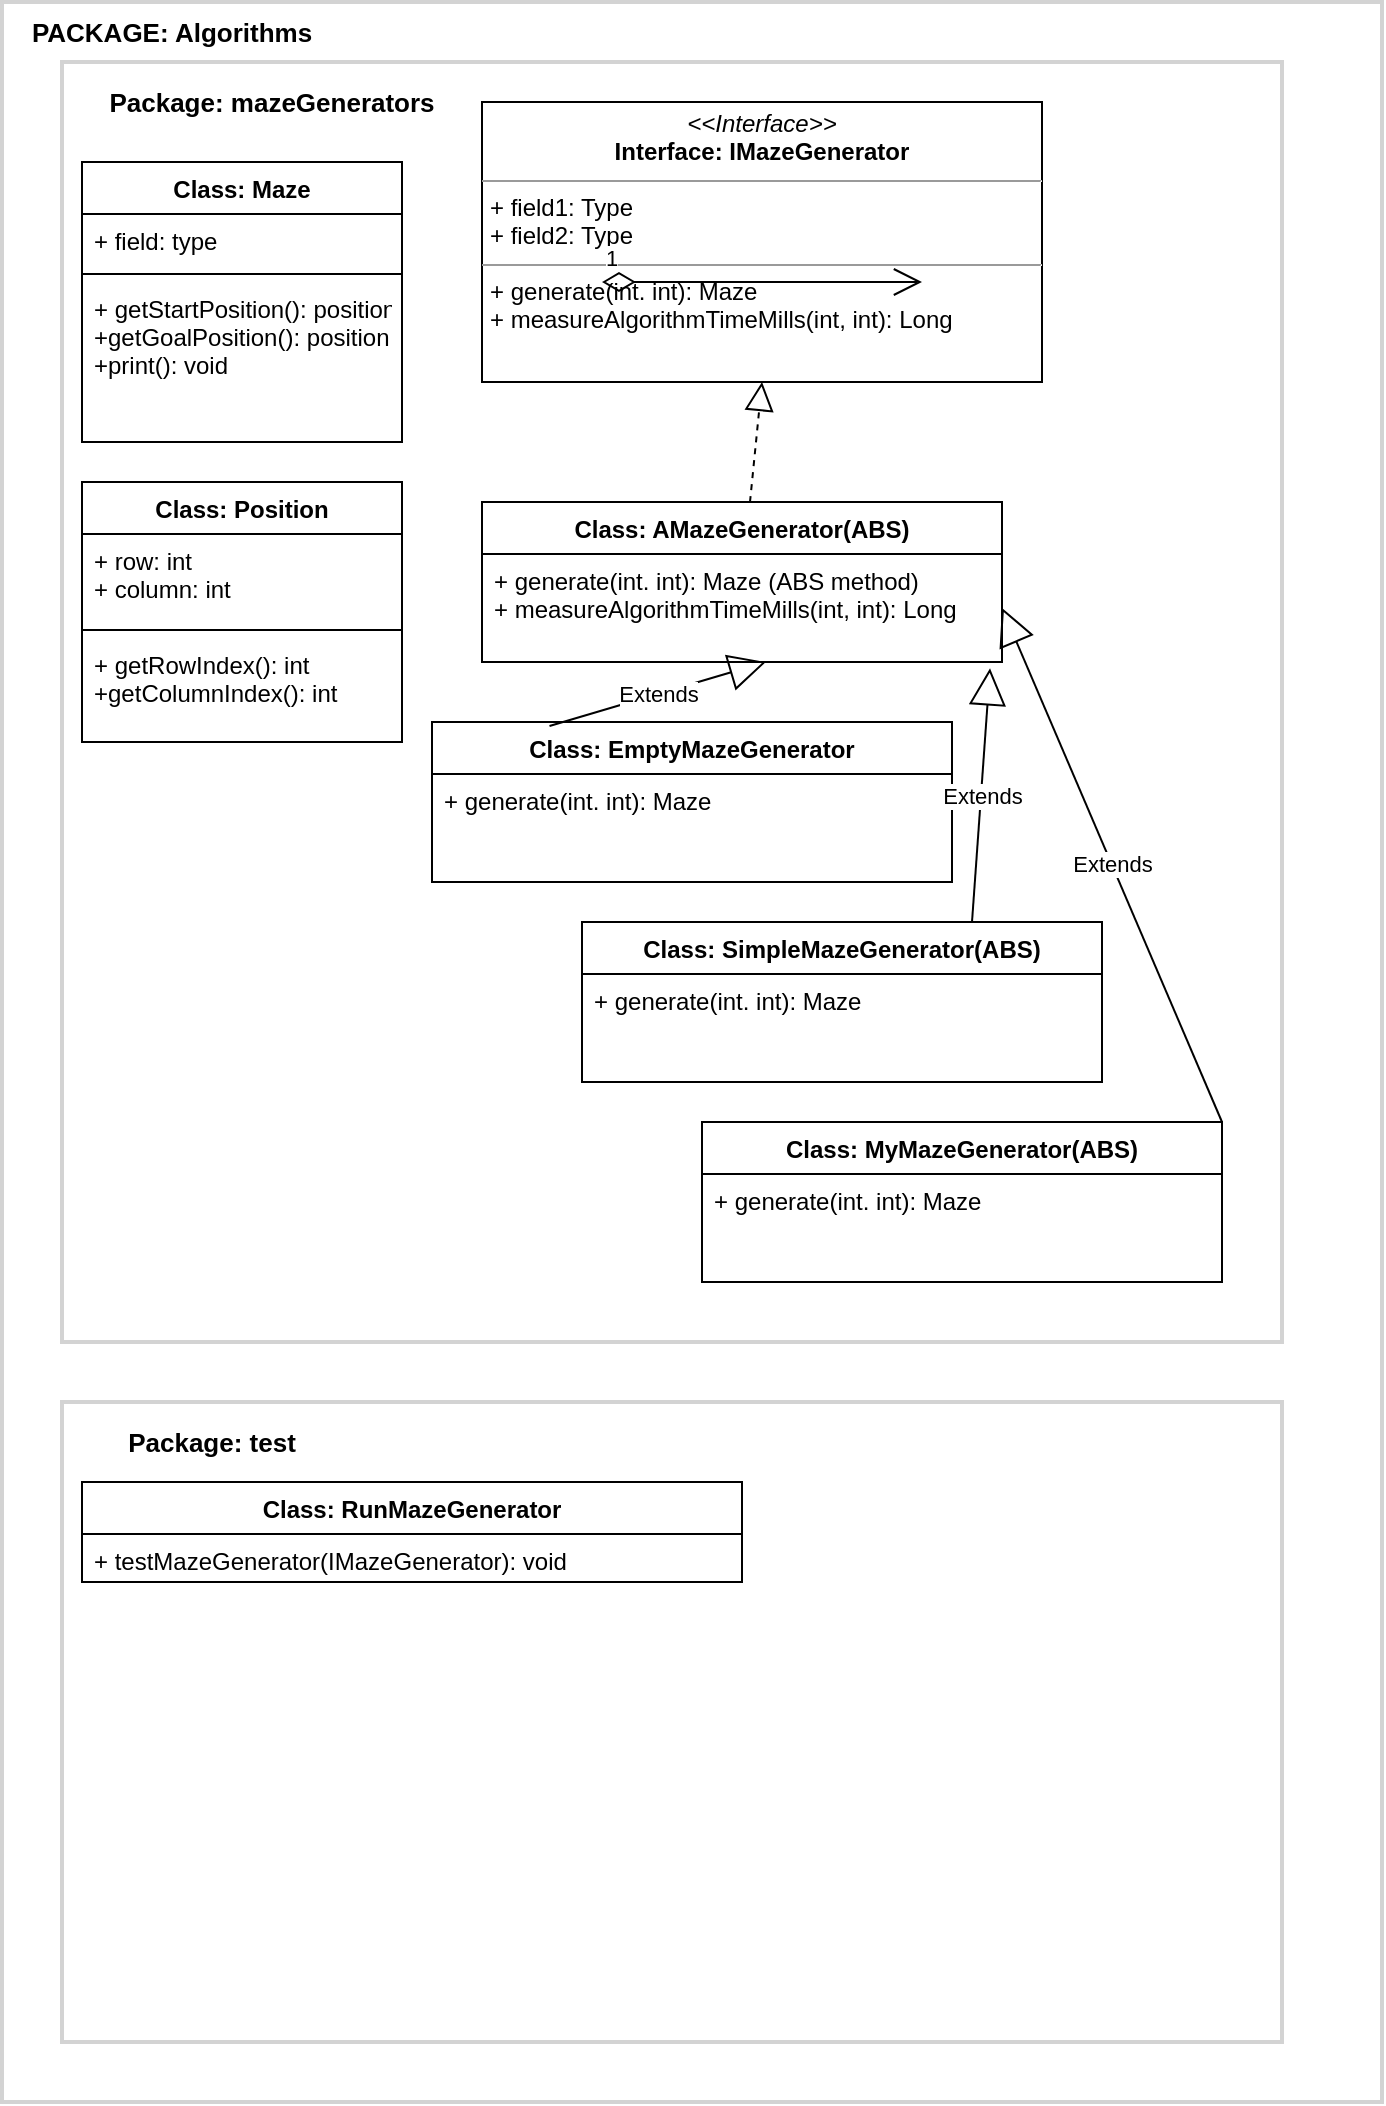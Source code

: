 <mxfile version="14.4.9" type="device"><diagram id="vi3tefytJXgBDJFKQC7g" name="Page-1"><mxGraphModel dx="1038" dy="575" grid="1" gridSize="10" guides="1" tooltips="1" connect="1" arrows="1" fold="1" page="1" pageScale="1" pageWidth="850" pageHeight="1100" math="0" shadow="0"><root><mxCell id="0"/><mxCell id="1" parent="0"/><mxCell id="GFEXbYSgR_w1_Nx1gG4p-3" value="&lt;span style=&quot;color: rgba(0 , 0 , 0 , 0) ; font-family: monospace ; font-size: 0px&quot;&gt;%3CmxGraphModel%3E%3Croot%3E%3CmxCell%20id%3D%220%22%2F%3E%3CmxCell%20id%3D%221%22%20parent%3D%220%22%2F%3E%3CmxCell%20id%3D%222%22%20value%3D%22%22%20style%3D%22rounded%3D0%3BwhiteSpace%3Dwrap%3Bhtml%3D1%3BfillColor%3Dnone%3BstrokeColor%3D%23d3d3d3%3BstrokeWidth%3D2%3B%22%20vertex%3D%221%22%20parent%3D%221%22%3E%3CmxGeometry%20x%3D%2240%22%20y%3D%2220%22%20width%3D%22690%22%20height%3D%22820%22%20as%3D%22geometry%22%2F%3E%3C%2FmxCell%3E%3C%2Froot%3E%3C%2FmxGraphModel%3E&lt;/span&gt;" style="rounded=0;whiteSpace=wrap;html=1;fillColor=none;strokeColor=#d3d3d3;strokeWidth=2;" vertex="1" parent="1"><mxGeometry x="40" y="20" width="690" height="1050" as="geometry"/></mxCell><mxCell id="GFEXbYSgR_w1_Nx1gG4p-4" value="&lt;b&gt;&lt;font style=&quot;font-size: 13px&quot;&gt;PACKAGE: Algorithms&lt;/font&gt;&lt;/b&gt;" style="text;html=1;strokeColor=none;fillColor=none;align=center;verticalAlign=middle;whiteSpace=wrap;rounded=0;" vertex="1" parent="1"><mxGeometry x="50" y="20" width="150" height="30" as="geometry"/></mxCell><mxCell id="GFEXbYSgR_w1_Nx1gG4p-5" value="" style="rounded=0;whiteSpace=wrap;html=1;fillColor=none;strokeColor=#d3d3d3;strokeWidth=2;" vertex="1" parent="1"><mxGeometry x="70" y="50" width="610" height="640" as="geometry"/></mxCell><mxCell id="GFEXbYSgR_w1_Nx1gG4p-6" value="&lt;b&gt;&lt;font style=&quot;font-size: 13px&quot;&gt;Package: mazeGenerators&lt;/font&gt;&lt;/b&gt;" style="text;html=1;strokeColor=none;fillColor=none;align=center;verticalAlign=middle;whiteSpace=wrap;rounded=0;" vertex="1" parent="1"><mxGeometry x="90" y="60" width="170" height="20" as="geometry"/></mxCell><mxCell id="GFEXbYSgR_w1_Nx1gG4p-10" value="Class: Maze" style="swimlane;fontStyle=1;align=center;verticalAlign=top;childLayout=stackLayout;horizontal=1;startSize=26;horizontalStack=0;resizeParent=1;resizeParentMax=0;resizeLast=0;collapsible=1;marginBottom=0;" vertex="1" parent="1"><mxGeometry x="80" y="100" width="160" height="140" as="geometry"/></mxCell><mxCell id="GFEXbYSgR_w1_Nx1gG4p-11" value="+ field: type" style="text;strokeColor=none;fillColor=none;align=left;verticalAlign=top;spacingLeft=4;spacingRight=4;overflow=hidden;rotatable=0;points=[[0,0.5],[1,0.5]];portConstraint=eastwest;" vertex="1" parent="GFEXbYSgR_w1_Nx1gG4p-10"><mxGeometry y="26" width="160" height="26" as="geometry"/></mxCell><mxCell id="GFEXbYSgR_w1_Nx1gG4p-12" value="" style="line;strokeWidth=1;fillColor=none;align=left;verticalAlign=middle;spacingTop=-1;spacingLeft=3;spacingRight=3;rotatable=0;labelPosition=right;points=[];portConstraint=eastwest;" vertex="1" parent="GFEXbYSgR_w1_Nx1gG4p-10"><mxGeometry y="52" width="160" height="8" as="geometry"/></mxCell><mxCell id="GFEXbYSgR_w1_Nx1gG4p-13" value="+ getStartPosition(): position&#10;+getGoalPosition(): position&#10;+print(): void" style="text;strokeColor=none;fillColor=none;align=left;verticalAlign=top;spacingLeft=4;spacingRight=4;overflow=hidden;rotatable=0;points=[[0,0.5],[1,0.5]];portConstraint=eastwest;" vertex="1" parent="GFEXbYSgR_w1_Nx1gG4p-10"><mxGeometry y="60" width="160" height="80" as="geometry"/></mxCell><mxCell id="GFEXbYSgR_w1_Nx1gG4p-15" value="Class: Position" style="swimlane;fontStyle=1;align=center;verticalAlign=top;childLayout=stackLayout;horizontal=1;startSize=26;horizontalStack=0;resizeParent=1;resizeParentMax=0;resizeLast=0;collapsible=1;marginBottom=0;" vertex="1" parent="1"><mxGeometry x="80" y="260" width="160" height="130" as="geometry"/></mxCell><mxCell id="GFEXbYSgR_w1_Nx1gG4p-16" value="+ row: int&#10;+ column: int" style="text;strokeColor=none;fillColor=none;align=left;verticalAlign=top;spacingLeft=4;spacingRight=4;overflow=hidden;rotatable=0;points=[[0,0.5],[1,0.5]];portConstraint=eastwest;" vertex="1" parent="GFEXbYSgR_w1_Nx1gG4p-15"><mxGeometry y="26" width="160" height="44" as="geometry"/></mxCell><mxCell id="GFEXbYSgR_w1_Nx1gG4p-17" value="" style="line;strokeWidth=1;fillColor=none;align=left;verticalAlign=middle;spacingTop=-1;spacingLeft=3;spacingRight=3;rotatable=0;labelPosition=right;points=[];portConstraint=eastwest;" vertex="1" parent="GFEXbYSgR_w1_Nx1gG4p-15"><mxGeometry y="70" width="160" height="8" as="geometry"/></mxCell><mxCell id="GFEXbYSgR_w1_Nx1gG4p-18" value="+ getRowIndex(): int&#10;+getColumnIndex(): int" style="text;strokeColor=none;fillColor=none;align=left;verticalAlign=top;spacingLeft=4;spacingRight=4;overflow=hidden;rotatable=0;points=[[0,0.5],[1,0.5]];portConstraint=eastwest;" vertex="1" parent="GFEXbYSgR_w1_Nx1gG4p-15"><mxGeometry y="78" width="160" height="52" as="geometry"/></mxCell><mxCell id="GFEXbYSgR_w1_Nx1gG4p-19" value="&lt;p style=&quot;margin: 0px ; margin-top: 4px ; text-align: center&quot;&gt;&lt;i&gt;&amp;lt;&amp;lt;Interface&amp;gt;&amp;gt;&lt;/i&gt;&lt;br&gt;&lt;b&gt;Interface: IMazeGenerator&lt;/b&gt;&lt;/p&gt;&lt;hr size=&quot;1&quot;&gt;&lt;p style=&quot;margin: 0px ; margin-left: 4px&quot;&gt;+ field1: Type&lt;br&gt;+ field2: Type&lt;/p&gt;&lt;hr size=&quot;1&quot;&gt;&lt;p style=&quot;margin: 0px ; margin-left: 4px&quot;&gt;+ generate(int. int): Maze&lt;br&gt;+ measureAlgorithmTimeMills(int, int): Long&lt;/p&gt;" style="verticalAlign=top;align=left;overflow=fill;fontSize=12;fontFamily=Helvetica;html=1;" vertex="1" parent="1"><mxGeometry x="280" y="70" width="280" height="140" as="geometry"/></mxCell><mxCell id="GFEXbYSgR_w1_Nx1gG4p-21" value="Class: AMazeGenerator(ABS)" style="swimlane;fontStyle=1;align=center;verticalAlign=top;childLayout=stackLayout;horizontal=1;startSize=26;horizontalStack=0;resizeParent=1;resizeParentMax=0;resizeLast=0;collapsible=1;marginBottom=0;" vertex="1" parent="1"><mxGeometry x="280" y="270" width="260" height="80" as="geometry"/></mxCell><mxCell id="GFEXbYSgR_w1_Nx1gG4p-24" value="+ generate(int. int): Maze (ABS method)&#10;+ measureAlgorithmTimeMills(int, int): Long" style="text;strokeColor=none;fillColor=none;align=left;verticalAlign=top;spacingLeft=4;spacingRight=4;overflow=hidden;rotatable=0;points=[[0,0.5],[1,0.5]];portConstraint=eastwest;" vertex="1" parent="GFEXbYSgR_w1_Nx1gG4p-21"><mxGeometry y="26" width="260" height="54" as="geometry"/></mxCell><mxCell id="GFEXbYSgR_w1_Nx1gG4p-25" value="Class: EmptyMazeGenerator" style="swimlane;fontStyle=1;align=center;verticalAlign=top;childLayout=stackLayout;horizontal=1;startSize=26;horizontalStack=0;resizeParent=1;resizeParentMax=0;resizeLast=0;collapsible=1;marginBottom=0;" vertex="1" parent="1"><mxGeometry x="255" y="380" width="260" height="80" as="geometry"/></mxCell><mxCell id="GFEXbYSgR_w1_Nx1gG4p-26" value="+ generate(int. int): Maze&#10;" style="text;strokeColor=none;fillColor=none;align=left;verticalAlign=top;spacingLeft=4;spacingRight=4;overflow=hidden;rotatable=0;points=[[0,0.5],[1,0.5]];portConstraint=eastwest;" vertex="1" parent="GFEXbYSgR_w1_Nx1gG4p-25"><mxGeometry y="26" width="260" height="54" as="geometry"/></mxCell><mxCell id="GFEXbYSgR_w1_Nx1gG4p-27" value="Class: SimpleMazeGenerator(ABS)" style="swimlane;fontStyle=1;align=center;verticalAlign=top;childLayout=stackLayout;horizontal=1;startSize=26;horizontalStack=0;resizeParent=1;resizeParentMax=0;resizeLast=0;collapsible=1;marginBottom=0;" vertex="1" parent="1"><mxGeometry x="330" y="480" width="260" height="80" as="geometry"/></mxCell><mxCell id="GFEXbYSgR_w1_Nx1gG4p-28" value="+ generate(int. int): Maze&#10;" style="text;strokeColor=none;fillColor=none;align=left;verticalAlign=top;spacingLeft=4;spacingRight=4;overflow=hidden;rotatable=0;points=[[0,0.5],[1,0.5]];portConstraint=eastwest;" vertex="1" parent="GFEXbYSgR_w1_Nx1gG4p-27"><mxGeometry y="26" width="260" height="54" as="geometry"/></mxCell><mxCell id="GFEXbYSgR_w1_Nx1gG4p-29" value="Class: MyMazeGenerator(ABS)" style="swimlane;fontStyle=1;align=center;verticalAlign=top;childLayout=stackLayout;horizontal=1;startSize=26;horizontalStack=0;resizeParent=1;resizeParentMax=0;resizeLast=0;collapsible=1;marginBottom=0;" vertex="1" parent="1"><mxGeometry x="390" y="580" width="260" height="80" as="geometry"/></mxCell><mxCell id="GFEXbYSgR_w1_Nx1gG4p-30" value="+ generate(int. int): Maze&#10;" style="text;strokeColor=none;fillColor=none;align=left;verticalAlign=top;spacingLeft=4;spacingRight=4;overflow=hidden;rotatable=0;points=[[0,0.5],[1,0.5]];portConstraint=eastwest;" vertex="1" parent="GFEXbYSgR_w1_Nx1gG4p-29"><mxGeometry y="26" width="260" height="54" as="geometry"/></mxCell><mxCell id="GFEXbYSgR_w1_Nx1gG4p-31" value="" style="endArrow=block;dashed=1;endFill=0;endSize=12;html=1;entryX=0.5;entryY=1;entryDx=0;entryDy=0;" edge="1" parent="1" source="GFEXbYSgR_w1_Nx1gG4p-21" target="GFEXbYSgR_w1_Nx1gG4p-19"><mxGeometry width="160" relative="1" as="geometry"><mxPoint x="400" y="250" as="sourcePoint"/><mxPoint x="560" y="250" as="targetPoint"/></mxGeometry></mxCell><mxCell id="GFEXbYSgR_w1_Nx1gG4p-32" value="1" style="endArrow=open;html=1;endSize=12;startArrow=diamondThin;startSize=14;startFill=0;edgeStyle=orthogonalEdgeStyle;align=left;verticalAlign=bottom;" edge="1" parent="1"><mxGeometry x="-1" y="3" relative="1" as="geometry"><mxPoint x="340" y="160" as="sourcePoint"/><mxPoint x="500" y="160" as="targetPoint"/></mxGeometry></mxCell><mxCell id="GFEXbYSgR_w1_Nx1gG4p-33" value="Extends" style="endArrow=block;endSize=16;endFill=0;html=1;entryX=0.546;entryY=1;entryDx=0;entryDy=0;entryPerimeter=0;exitX=0.226;exitY=0.025;exitDx=0;exitDy=0;exitPerimeter=0;" edge="1" parent="1" source="GFEXbYSgR_w1_Nx1gG4p-25" target="GFEXbYSgR_w1_Nx1gG4p-24"><mxGeometry width="160" relative="1" as="geometry"><mxPoint x="490" y="370" as="sourcePoint"/><mxPoint x="660" y="360" as="targetPoint"/></mxGeometry></mxCell><mxCell id="GFEXbYSgR_w1_Nx1gG4p-34" value="Extends" style="endArrow=block;endSize=16;endFill=0;html=1;entryX=0.977;entryY=1.059;entryDx=0;entryDy=0;entryPerimeter=0;exitX=0.75;exitY=0;exitDx=0;exitDy=0;" edge="1" parent="1" source="GFEXbYSgR_w1_Nx1gG4p-27" target="GFEXbYSgR_w1_Nx1gG4p-24"><mxGeometry width="160" relative="1" as="geometry"><mxPoint x="580" y="480" as="sourcePoint"/><mxPoint x="663.2" y="448" as="targetPoint"/></mxGeometry></mxCell><mxCell id="GFEXbYSgR_w1_Nx1gG4p-35" value="Extends" style="endArrow=block;endSize=16;endFill=0;html=1;exitX=1;exitY=0;exitDx=0;exitDy=0;entryX=1;entryY=0.5;entryDx=0;entryDy=0;" edge="1" parent="1" source="GFEXbYSgR_w1_Nx1gG4p-29" target="GFEXbYSgR_w1_Nx1gG4p-24"><mxGeometry width="160" relative="1" as="geometry"><mxPoint x="620" y="580" as="sourcePoint"/><mxPoint x="703.2" y="548" as="targetPoint"/></mxGeometry></mxCell><mxCell id="GFEXbYSgR_w1_Nx1gG4p-37" style="edgeStyle=orthogonalEdgeStyle;rounded=0;orthogonalLoop=1;jettySize=auto;html=1;exitX=0.5;exitY=1;exitDx=0;exitDy=0;" edge="1" parent="1" source="GFEXbYSgR_w1_Nx1gG4p-5" target="GFEXbYSgR_w1_Nx1gG4p-5"><mxGeometry relative="1" as="geometry"/></mxCell><mxCell id="GFEXbYSgR_w1_Nx1gG4p-39" value="" style="rounded=0;whiteSpace=wrap;html=1;fillColor=none;strokeColor=#d3d3d3;strokeWidth=2;" vertex="1" parent="1"><mxGeometry x="70" y="720" width="610" height="320" as="geometry"/></mxCell><mxCell id="GFEXbYSgR_w1_Nx1gG4p-40" value="&lt;b&gt;&lt;font style=&quot;font-size: 13px&quot;&gt;Package: test&lt;/font&gt;&lt;/b&gt;" style="text;html=1;strokeColor=none;fillColor=none;align=center;verticalAlign=middle;whiteSpace=wrap;rounded=0;" vertex="1" parent="1"><mxGeometry x="80" y="730" width="130" height="20" as="geometry"/></mxCell><mxCell id="GFEXbYSgR_w1_Nx1gG4p-41" value="Class: RunMazeGenerator" style="swimlane;fontStyle=1;align=center;verticalAlign=top;childLayout=stackLayout;horizontal=1;startSize=26;horizontalStack=0;resizeParent=1;resizeParentMax=0;resizeLast=0;collapsible=1;marginBottom=0;" vertex="1" parent="1"><mxGeometry x="80" y="760" width="330" height="50" as="geometry"/></mxCell><mxCell id="GFEXbYSgR_w1_Nx1gG4p-44" value="+ testMazeGenerator(IMazeGenerator): void" style="text;strokeColor=none;fillColor=none;align=left;verticalAlign=top;spacingLeft=4;spacingRight=4;overflow=hidden;rotatable=0;points=[[0,0.5],[1,0.5]];portConstraint=eastwest;" vertex="1" parent="GFEXbYSgR_w1_Nx1gG4p-41"><mxGeometry y="26" width="330" height="24" as="geometry"/></mxCell></root></mxGraphModel></diagram></mxfile>